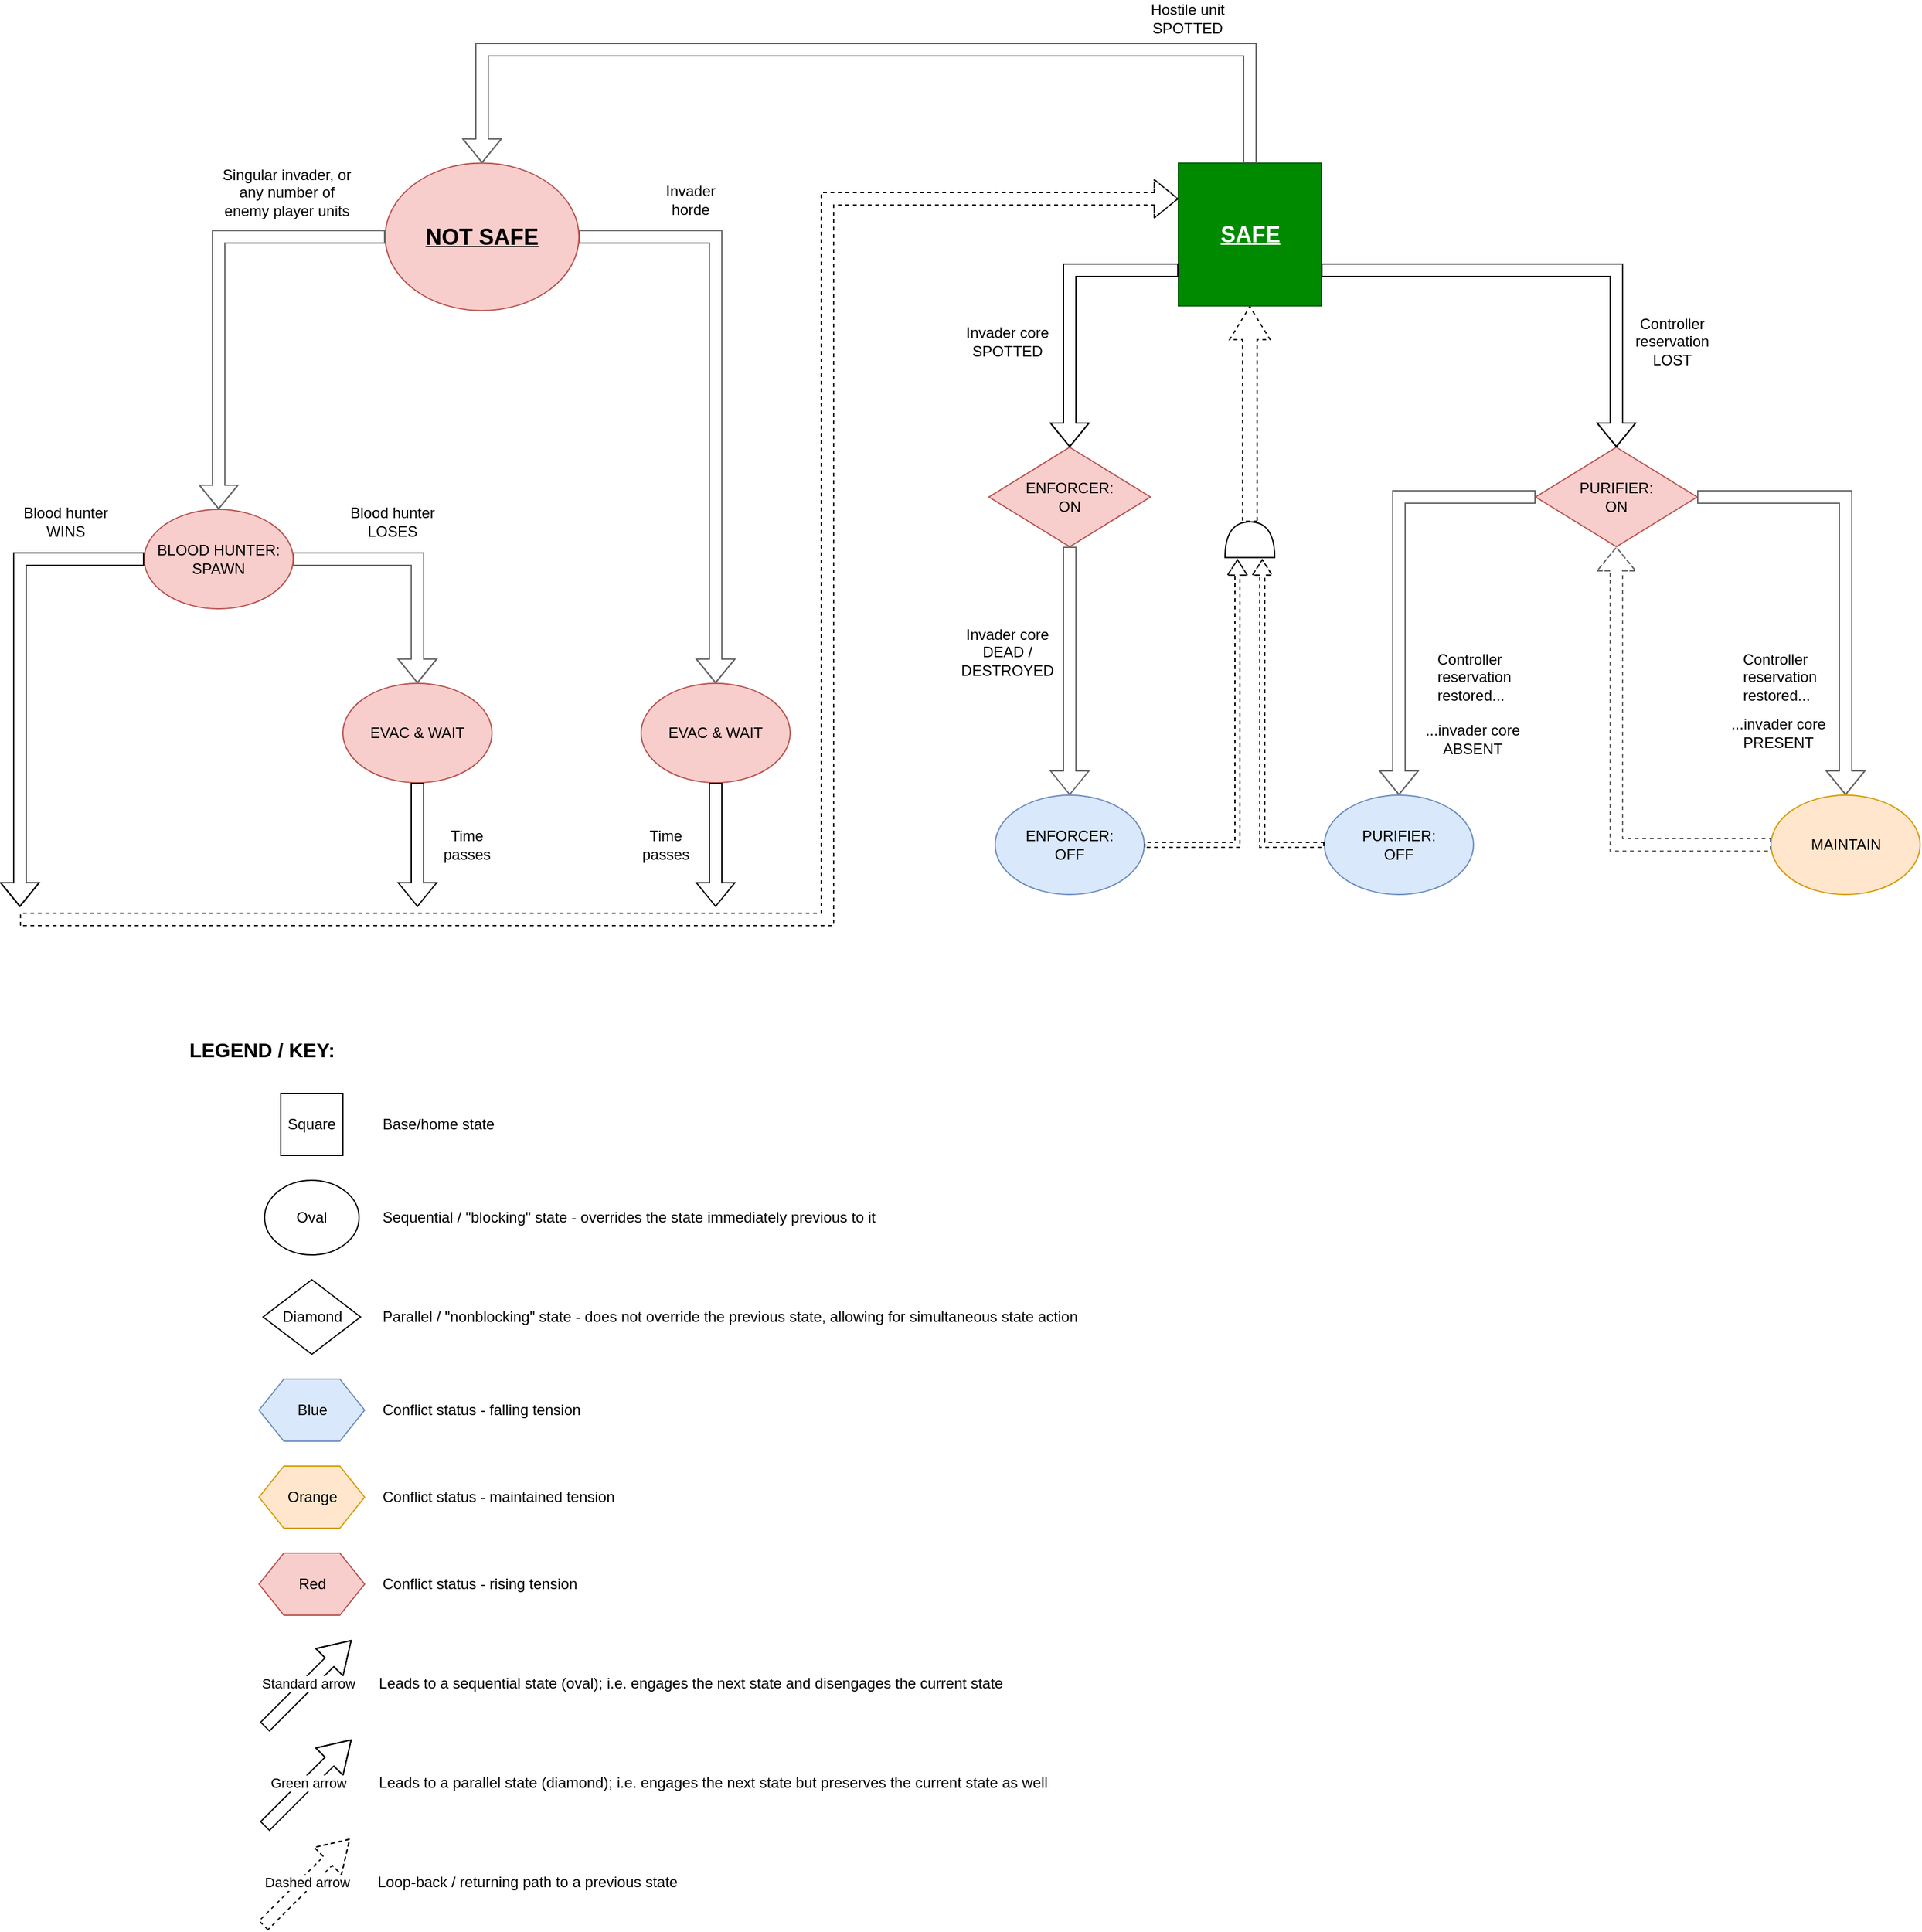 <mxfile version="28.2.3">
  <diagram name="Page-1" id="FwBgSrhRu96pAc1x1ZGq">
    <mxGraphModel dx="2253" dy="1920" grid="1" gridSize="10" guides="1" tooltips="1" connect="1" arrows="1" fold="1" page="1" pageScale="1" pageWidth="827" pageHeight="1169" math="0" shadow="0">
      <root>
        <mxCell id="0" />
        <mxCell id="1" parent="0" />
        <mxCell id="8R1MNqFMClpMSKCYWgeK-2" value="&lt;font style=&quot;font-size: 18px;&quot;&gt;SAFE&lt;/font&gt;" style="whiteSpace=wrap;html=1;aspect=fixed;fontSize=14;fillColor=#008a00;fontColor=#ffffff;strokeColor=#005700;fontStyle=5" parent="1" vertex="1">
          <mxGeometry x="482.5" y="91.25" width="115" height="115" as="geometry" />
        </mxCell>
        <mxCell id="8R1MNqFMClpMSKCYWgeK-5" value="ENFORCER:&lt;div&gt;ON&lt;/div&gt;" style="rhombus;whiteSpace=wrap;html=1;fontSize=12;fillColor=#f8cecc;strokeColor=#b85450;" parent="1" vertex="1">
          <mxGeometry x="330" y="320" width="130" height="80" as="geometry" />
        </mxCell>
        <mxCell id="8R1MNqFMClpMSKCYWgeK-6" value="PURIFIER:&lt;div&gt;ON&lt;/div&gt;" style="rhombus;whiteSpace=wrap;html=1;fontSize=12;fillColor=#f8cecc;strokeColor=#b85450;" parent="1" vertex="1">
          <mxGeometry x="770" y="320" width="130" height="80" as="geometry" />
        </mxCell>
        <mxCell id="8R1MNqFMClpMSKCYWgeK-7" value="" style="shape=flexArrow;endArrow=classic;html=1;rounded=0;fillColor=none;strokeColor=light-dark(#000000,#00FF00);exitX=0;exitY=0.75;exitDx=0;exitDy=0;edgeStyle=orthogonalEdgeStyle;fillStyle=hatch;" parent="1" source="8R1MNqFMClpMSKCYWgeK-2" target="8R1MNqFMClpMSKCYWgeK-5" edge="1">
          <mxGeometry width="50" height="50" relative="1" as="geometry">
            <mxPoint x="500" y="220" as="sourcePoint" />
            <mxPoint x="440" y="310" as="targetPoint" />
          </mxGeometry>
        </mxCell>
        <mxCell id="8R1MNqFMClpMSKCYWgeK-8" value="" style="endArrow=classic;html=1;rounded=0;fillColor=none;strokeColor=light-dark(#000000,#00FF00);shape=flexArrow;shadow=0;exitX=1;exitY=0.75;exitDx=0;exitDy=0;edgeStyle=orthogonalEdgeStyle;fillStyle=hatch;strokeWidth=1;gradientColor=none;" parent="1" source="8R1MNqFMClpMSKCYWgeK-2" target="8R1MNqFMClpMSKCYWgeK-6" edge="1">
          <mxGeometry width="50" height="50" relative="1" as="geometry">
            <mxPoint x="580" y="220" as="sourcePoint" />
            <mxPoint x="640" y="310" as="targetPoint" />
          </mxGeometry>
        </mxCell>
        <mxCell id="8R1MNqFMClpMSKCYWgeK-9" value="Invader core SPOTTED" style="text;html=1;align=center;verticalAlign=middle;whiteSpace=wrap;rounded=0;" parent="1" vertex="1">
          <mxGeometry x="300" y="220" width="90" height="30" as="geometry" />
        </mxCell>
        <mxCell id="8R1MNqFMClpMSKCYWgeK-10" value="Controller reservation LOST" style="text;html=1;align=center;verticalAlign=middle;whiteSpace=wrap;rounded=0;" parent="1" vertex="1">
          <mxGeometry x="835" y="220" width="90" height="30" as="geometry" />
        </mxCell>
        <mxCell id="8R1MNqFMClpMSKCYWgeK-11" value="" style="shape=flexArrow;endArrow=classic;html=1;rounded=0;fillColor=none;strokeColor=#666666;entryX=0.5;entryY=0;entryDx=0;entryDy=0;" parent="1" source="8R1MNqFMClpMSKCYWgeK-5" target="8R1MNqFMClpMSKCYWgeK-15" edge="1">
          <mxGeometry width="50" height="50" relative="1" as="geometry">
            <mxPoint x="394.5" y="410" as="sourcePoint" />
            <mxPoint x="395" y="510" as="targetPoint" />
          </mxGeometry>
        </mxCell>
        <mxCell id="8R1MNqFMClpMSKCYWgeK-12" value="" style="shape=flexArrow;endArrow=classic;html=1;rounded=0;fillColor=none;strokeColor=#666666;entryX=0.5;entryY=0;entryDx=0;entryDy=0;exitX=1;exitY=0.5;exitDx=0;exitDy=0;edgeStyle=orthogonalEdgeStyle;" parent="1" source="8R1MNqFMClpMSKCYWgeK-6" target="8R1MNqFMClpMSKCYWgeK-18" edge="1">
          <mxGeometry width="50" height="50" relative="1" as="geometry">
            <mxPoint x="895" y="360" as="sourcePoint" />
            <mxPoint x="885" y="470" as="targetPoint" />
          </mxGeometry>
        </mxCell>
        <mxCell id="8R1MNqFMClpMSKCYWgeK-13" value="Invader core DEAD / DESTROYED" style="text;html=1;align=center;verticalAlign=middle;whiteSpace=wrap;rounded=0;" parent="1" vertex="1">
          <mxGeometry x="315" y="470" width="60" height="30" as="geometry" />
        </mxCell>
        <mxCell id="8R1MNqFMClpMSKCYWgeK-15" value="ENFORCER:&lt;div&gt;OFF&lt;/div&gt;" style="ellipse;whiteSpace=wrap;html=1;fillColor=#dae8fc;strokeColor=#6c8ebf;" parent="1" vertex="1">
          <mxGeometry x="335" y="600" width="120" height="80" as="geometry" />
        </mxCell>
        <mxCell id="8R1MNqFMClpMSKCYWgeK-16" value="" style="shape=or;whiteSpace=wrap;html=1;rotation=-90;" parent="1" vertex="1">
          <mxGeometry x="525.63" y="374.38" width="28.75" height="40" as="geometry" />
        </mxCell>
        <mxCell id="8R1MNqFMClpMSKCYWgeK-17" value="" style="shape=flexArrow;endArrow=classic;html=1;rounded=0;width=11.667;endSize=8.558;entryX=0.5;entryY=1;entryDx=0;entryDy=0;exitX=1;exitY=0.5;exitDx=0;exitDy=0;exitPerimeter=0;fillColor=none;gradientColor=none;fillStyle=hatch;dashed=1;" parent="1" source="8R1MNqFMClpMSKCYWgeK-16" target="8R1MNqFMClpMSKCYWgeK-2" edge="1">
          <mxGeometry width="50" height="50" relative="1" as="geometry">
            <mxPoint x="540" y="260" as="sourcePoint" />
            <mxPoint x="540" y="210" as="targetPoint" />
            <Array as="points" />
          </mxGeometry>
        </mxCell>
        <mxCell id="8R1MNqFMClpMSKCYWgeK-18" value="MAINTAIN" style="ellipse;whiteSpace=wrap;html=1;fillColor=#ffe6cc;strokeColor=#d79b00;" parent="1" vertex="1">
          <mxGeometry x="959.5" y="600" width="120" height="80" as="geometry" />
        </mxCell>
        <mxCell id="8R1MNqFMClpMSKCYWgeK-19" value="" style="shape=flexArrow;endArrow=classic;html=1;rounded=0;fillColor=none;strokeColor=#666666;entryX=0.5;entryY=0;entryDx=0;entryDy=0;exitX=0;exitY=0.5;exitDx=0;exitDy=0;edgeStyle=orthogonalEdgeStyle;" parent="1" source="8R1MNqFMClpMSKCYWgeK-6" target="8R1MNqFMClpMSKCYWgeK-20" edge="1">
          <mxGeometry width="50" height="50" relative="1" as="geometry">
            <mxPoint x="730" y="380" as="sourcePoint" />
            <mxPoint x="730" y="470" as="targetPoint" />
          </mxGeometry>
        </mxCell>
        <mxCell id="8R1MNqFMClpMSKCYWgeK-20" value="PURIFIER:&lt;div&gt;OFF&lt;/div&gt;" style="ellipse;whiteSpace=wrap;html=1;fillColor=#dae8fc;strokeColor=#6c8ebf;" parent="1" vertex="1">
          <mxGeometry x="600" y="600" width="120" height="80" as="geometry" />
        </mxCell>
        <mxCell id="8R1MNqFMClpMSKCYWgeK-21" value="Controller reservation restored..." style="text;html=1;align=left;verticalAlign=middle;whiteSpace=wrap;rounded=0;" parent="1" vertex="1">
          <mxGeometry x="688.75" y="490" width="60" height="30" as="geometry" />
        </mxCell>
        <mxCell id="8R1MNqFMClpMSKCYWgeK-23" value="...invader core ABSENT" style="text;html=1;align=center;verticalAlign=middle;whiteSpace=wrap;rounded=0;" parent="1" vertex="1">
          <mxGeometry x="677.5" y="540" width="82.5" height="30" as="geometry" />
        </mxCell>
        <mxCell id="8R1MNqFMClpMSKCYWgeK-24" value="...invader core PRESENT" style="text;html=1;align=center;verticalAlign=middle;whiteSpace=wrap;rounded=0;" parent="1" vertex="1">
          <mxGeometry x="923.5" y="535" width="83" height="30" as="geometry" />
        </mxCell>
        <mxCell id="8R1MNqFMClpMSKCYWgeK-27" value="" style="endArrow=classic;html=1;rounded=0;shape=flexArrow;exitX=1;exitY=0.5;exitDx=0;exitDy=0;endWidth=10.833;endSize=3.8;width=4;fillColor=none;gradientColor=default;dashed=1;" parent="1" source="8R1MNqFMClpMSKCYWgeK-15" edge="1">
          <mxGeometry width="50" height="50" relative="1" as="geometry">
            <mxPoint x="477.5" y="437.5" as="sourcePoint" />
            <mxPoint x="530" y="410" as="targetPoint" />
            <Array as="points">
              <mxPoint x="530" y="640" />
            </Array>
          </mxGeometry>
        </mxCell>
        <mxCell id="8R1MNqFMClpMSKCYWgeK-28" value="" style="endArrow=classic;html=1;rounded=0;shape=flexArrow;exitX=0;exitY=0.5;exitDx=0;exitDy=0;endWidth=10.833;endSize=3.8;width=4;fillColor=none;gradientColor=default;dashed=1;" parent="1" source="8R1MNqFMClpMSKCYWgeK-20" edge="1">
          <mxGeometry width="50" height="50" relative="1" as="geometry">
            <mxPoint x="480" y="557.5" as="sourcePoint" />
            <mxPoint x="550" y="410" as="targetPoint" />
            <Array as="points">
              <mxPoint x="550" y="640" />
            </Array>
          </mxGeometry>
        </mxCell>
        <mxCell id="8R1MNqFMClpMSKCYWgeK-31" value="Controller reservation restored..." style="text;html=1;align=left;verticalAlign=middle;whiteSpace=wrap;rounded=0;" parent="1" vertex="1">
          <mxGeometry x="935" y="490" width="60" height="30" as="geometry" />
        </mxCell>
        <mxCell id="8R1MNqFMClpMSKCYWgeK-34" value="" style="shape=flexArrow;endArrow=classic;html=1;rounded=0;fillColor=none;strokeColor=light-dark(#666666, #ffffff);entryX=0.5;entryY=1;entryDx=0;entryDy=0;exitX=0;exitY=0.5;exitDx=0;exitDy=0;edgeStyle=orthogonalEdgeStyle;fillStyle=cross-hatch;gradientColor=default;dashed=1;" parent="1" source="8R1MNqFMClpMSKCYWgeK-18" target="8R1MNqFMClpMSKCYWgeK-6" edge="1">
          <mxGeometry width="50" height="50" relative="1" as="geometry">
            <mxPoint x="825" y="460" as="sourcePoint" />
            <mxPoint x="830" y="400" as="targetPoint" />
          </mxGeometry>
        </mxCell>
        <mxCell id="8R1MNqFMClpMSKCYWgeK-36" value="&lt;b&gt;&lt;u&gt;&lt;font style=&quot;font-size: 18px;&quot;&gt;NOT SAFE&lt;/font&gt;&lt;/u&gt;&lt;/b&gt;" style="ellipse;whiteSpace=wrap;html=1;fillColor=#f8cecc;strokeColor=#b85450;" parent="1" vertex="1">
          <mxGeometry x="-156" y="91.25" width="156" height="118.75" as="geometry" />
        </mxCell>
        <mxCell id="8R1MNqFMClpMSKCYWgeK-39" value="Hostile unit SPOTTED" style="text;html=1;align=center;verticalAlign=middle;whiteSpace=wrap;rounded=0;" parent="1" vertex="1">
          <mxGeometry x="455" y="-40" width="70" height="30" as="geometry" />
        </mxCell>
        <mxCell id="8R1MNqFMClpMSKCYWgeK-41" value="" style="shape=flexArrow;endArrow=classic;html=1;rounded=0;fillColor=none;strokeColor=#666666;exitX=0.5;exitY=0;exitDx=0;exitDy=0;entryX=0.5;entryY=0;entryDx=0;entryDy=0;edgeStyle=orthogonalEdgeStyle;" parent="1" source="8R1MNqFMClpMSKCYWgeK-2" target="8R1MNqFMClpMSKCYWgeK-36" edge="1">
          <mxGeometry width="50" height="50" relative="1" as="geometry">
            <mxPoint x="180" y="80" as="sourcePoint" />
            <mxPoint x="-100" as="targetPoint" />
            <Array as="points">
              <mxPoint x="540" />
              <mxPoint x="-78" />
            </Array>
          </mxGeometry>
        </mxCell>
        <mxCell id="8R1MNqFMClpMSKCYWgeK-43" value="EVAC &amp;amp; WAIT" style="ellipse;whiteSpace=wrap;html=1;fillColor=#f8cecc;strokeColor=#b85450;" parent="1" vertex="1">
          <mxGeometry x="50" y="510" width="120" height="80" as="geometry" />
        </mxCell>
        <mxCell id="8R1MNqFMClpMSKCYWgeK-44" value="BLOOD HUNTER:&lt;div&gt;SPAWN&lt;/div&gt;" style="ellipse;whiteSpace=wrap;html=1;fillColor=#f8cecc;strokeColor=#b85450;" parent="1" vertex="1">
          <mxGeometry x="-350" y="370" width="120" height="80" as="geometry" />
        </mxCell>
        <mxCell id="8R1MNqFMClpMSKCYWgeK-45" value="" style="shape=flexArrow;endArrow=classic;html=1;rounded=0;entryX=0;entryY=0.25;entryDx=0;entryDy=0;dashed=1;" parent="1" target="8R1MNqFMClpMSKCYWgeK-2" edge="1">
          <mxGeometry width="50" height="50" relative="1" as="geometry">
            <mxPoint x="-450" y="700" as="sourcePoint" />
            <mxPoint x="240" y="110" as="targetPoint" />
            <Array as="points">
              <mxPoint x="-110" y="700" />
              <mxPoint x="200" y="700" />
              <mxPoint x="200" y="670" />
              <mxPoint x="200" y="120" />
            </Array>
          </mxGeometry>
        </mxCell>
        <mxCell id="8R1MNqFMClpMSKCYWgeK-46" value="" style="shape=flexArrow;endArrow=classic;html=1;rounded=0;fillColor=none;strokeColor=#666666;exitX=1;exitY=0.5;exitDx=0;exitDy=0;entryX=0.5;entryY=0;entryDx=0;entryDy=0;edgeStyle=orthogonalEdgeStyle;" parent="1" source="8R1MNqFMClpMSKCYWgeK-36" target="8R1MNqFMClpMSKCYWgeK-43" edge="1">
          <mxGeometry width="50" height="50" relative="1" as="geometry">
            <mxPoint x="100" y="150" as="sourcePoint" />
            <mxPoint x="100" y="260" as="targetPoint" />
          </mxGeometry>
        </mxCell>
        <mxCell id="8R1MNqFMClpMSKCYWgeK-47" value="" style="shape=flexArrow;endArrow=classic;html=1;rounded=0;fillColor=none;strokeColor=#666666;exitX=0;exitY=0.5;exitDx=0;exitDy=0;entryX=0.5;entryY=0;entryDx=0;entryDy=0;edgeStyle=orthogonalEdgeStyle;" parent="1" source="8R1MNqFMClpMSKCYWgeK-36" target="8R1MNqFMClpMSKCYWgeK-44" edge="1">
          <mxGeometry width="50" height="50" relative="1" as="geometry">
            <mxPoint x="-140" y="230" as="sourcePoint" />
            <mxPoint x="-106" y="449" as="targetPoint" />
          </mxGeometry>
        </mxCell>
        <mxCell id="8R1MNqFMClpMSKCYWgeK-48" value="Singular invader, or&lt;div&gt;any number of enemy player units&lt;/div&gt;" style="text;html=1;align=center;verticalAlign=middle;whiteSpace=wrap;rounded=0;" parent="1" vertex="1">
          <mxGeometry x="-290" y="100" width="110" height="30" as="geometry" />
        </mxCell>
        <mxCell id="8R1MNqFMClpMSKCYWgeK-49" value="Invader horde" style="text;html=1;align=center;verticalAlign=middle;whiteSpace=wrap;rounded=0;" parent="1" vertex="1">
          <mxGeometry x="60" y="100" width="60" height="42.5" as="geometry" />
        </mxCell>
        <mxCell id="8R1MNqFMClpMSKCYWgeK-50" value="" style="shape=flexArrow;endArrow=classic;html=1;rounded=0;fillColor=none;strokeColor=#666666;exitX=1;exitY=0.5;exitDx=0;exitDy=0;edgeStyle=orthogonalEdgeStyle;entryX=0.5;entryY=0;entryDx=0;entryDy=0;" parent="1" source="8R1MNqFMClpMSKCYWgeK-44" target="8R1MNqFMClpMSKCYWgeK-51" edge="1">
          <mxGeometry width="50" height="50" relative="1" as="geometry">
            <mxPoint x="-210" y="410" as="sourcePoint" />
            <mxPoint x="-170" y="520" as="targetPoint" />
          </mxGeometry>
        </mxCell>
        <mxCell id="8R1MNqFMClpMSKCYWgeK-51" value="EVAC &amp;amp; WAIT" style="ellipse;whiteSpace=wrap;html=1;fillColor=#f8cecc;strokeColor=#b85450;" parent="1" vertex="1">
          <mxGeometry x="-190" y="510" width="120" height="80" as="geometry" />
        </mxCell>
        <mxCell id="8R1MNqFMClpMSKCYWgeK-54" value="Blood hunter LOSES" style="text;html=1;align=center;verticalAlign=middle;whiteSpace=wrap;rounded=0;" parent="1" vertex="1">
          <mxGeometry x="-190" y="365" width="80" height="30" as="geometry" />
        </mxCell>
        <mxCell id="8R1MNqFMClpMSKCYWgeK-56" value="Blood hunter WINS" style="text;html=1;align=center;verticalAlign=middle;whiteSpace=wrap;rounded=0;" parent="1" vertex="1">
          <mxGeometry x="-453" y="365" width="80" height="30" as="geometry" />
        </mxCell>
        <mxCell id="8R1MNqFMClpMSKCYWgeK-57" value="" style="shape=flexArrow;endArrow=classic;html=1;rounded=0;exitX=0.5;exitY=1;exitDx=0;exitDy=0;strokeColor=light-dark(#000000,#959595);" parent="1" source="8R1MNqFMClpMSKCYWgeK-43" edge="1">
          <mxGeometry width="50" height="50" relative="1" as="geometry">
            <mxPoint x="10" y="680" as="sourcePoint" />
            <mxPoint x="110" y="690" as="targetPoint" />
          </mxGeometry>
        </mxCell>
        <mxCell id="8R1MNqFMClpMSKCYWgeK-58" value="" style="shape=flexArrow;endArrow=classic;html=1;rounded=0;exitX=0.5;exitY=1;exitDx=0;exitDy=0;strokeColor=light-dark(#000000,#959595);" parent="1" source="8R1MNqFMClpMSKCYWgeK-51" edge="1">
          <mxGeometry width="50" height="50" relative="1" as="geometry">
            <mxPoint x="-130.5" y="600" as="sourcePoint" />
            <mxPoint x="-130" y="690" as="targetPoint" />
          </mxGeometry>
        </mxCell>
        <mxCell id="8R1MNqFMClpMSKCYWgeK-59" value="" style="shape=flexArrow;endArrow=classic;html=1;rounded=0;exitX=0;exitY=0.5;exitDx=0;exitDy=0;edgeStyle=orthogonalEdgeStyle;strokeColor=light-dark(#000000,#959595);" parent="1" source="8R1MNqFMClpMSKCYWgeK-44" edge="1">
          <mxGeometry width="50" height="50" relative="1" as="geometry">
            <mxPoint x="-420" y="440" as="sourcePoint" />
            <mxPoint x="-450" y="690" as="targetPoint" />
            <Array as="points">
              <mxPoint x="-450" y="410" />
            </Array>
          </mxGeometry>
        </mxCell>
        <mxCell id="8R1MNqFMClpMSKCYWgeK-60" value="Square" style="whiteSpace=wrap;html=1;aspect=fixed;" parent="1" vertex="1">
          <mxGeometry x="-240" y="840" width="50" height="50" as="geometry" />
        </mxCell>
        <mxCell id="8R1MNqFMClpMSKCYWgeK-61" value="Oval" style="ellipse;whiteSpace=wrap;html=1;" parent="1" vertex="1">
          <mxGeometry x="-253" y="910" width="76" height="60" as="geometry" />
        </mxCell>
        <mxCell id="8R1MNqFMClpMSKCYWgeK-62" value="Diamond" style="rhombus;whiteSpace=wrap;html=1;" parent="1" vertex="1">
          <mxGeometry x="-254.25" y="990" width="78.5" height="60" as="geometry" />
        </mxCell>
        <mxCell id="8R1MNqFMClpMSKCYWgeK-63" value="&lt;font style=&quot;font-size: 16px;&quot;&gt;&lt;b&gt;LEGEND / KEY:&lt;/b&gt;&lt;/font&gt;" style="text;html=1;align=center;verticalAlign=middle;whiteSpace=wrap;rounded=0;" parent="1" vertex="1">
          <mxGeometry x="-320" y="790" width="130" height="30" as="geometry" />
        </mxCell>
        <mxCell id="8R1MNqFMClpMSKCYWgeK-64" value="Base/home state" style="text;html=1;align=left;verticalAlign=middle;whiteSpace=wrap;rounded=0;" parent="1" vertex="1">
          <mxGeometry x="-160" y="850" width="120" height="30" as="geometry" />
        </mxCell>
        <mxCell id="8R1MNqFMClpMSKCYWgeK-65" value="Sequential / &quot;blocking&quot; state - overrides the state immediately previous to it" style="text;html=1;align=left;verticalAlign=middle;whiteSpace=wrap;rounded=0;" parent="1" vertex="1">
          <mxGeometry x="-160" y="925" width="420" height="30" as="geometry" />
        </mxCell>
        <mxCell id="8R1MNqFMClpMSKCYWgeK-66" value="Parallel / &quot;nonblocking&quot; state - does not override the previous state, allowing for simultaneous state action" style="text;html=1;align=left;verticalAlign=middle;whiteSpace=wrap;rounded=0;" parent="1" vertex="1">
          <mxGeometry x="-160" y="1005" width="580" height="30" as="geometry" />
        </mxCell>
        <mxCell id="8R1MNqFMClpMSKCYWgeK-67" value="Blue" style="shape=hexagon;perimeter=hexagonPerimeter2;whiteSpace=wrap;html=1;fixedSize=1;fillColor=#dae8fc;strokeColor=#6c8ebf;" parent="1" vertex="1">
          <mxGeometry x="-257.5" y="1070" width="85" height="50" as="geometry" />
        </mxCell>
        <mxCell id="8R1MNqFMClpMSKCYWgeK-68" value="Orange" style="shape=hexagon;perimeter=hexagonPerimeter2;whiteSpace=wrap;html=1;fixedSize=1;fillColor=#ffe6cc;strokeColor=#d79b00;" parent="1" vertex="1">
          <mxGeometry x="-257.5" y="1140" width="85" height="50" as="geometry" />
        </mxCell>
        <mxCell id="8R1MNqFMClpMSKCYWgeK-69" value="Red" style="shape=hexagon;perimeter=hexagonPerimeter2;whiteSpace=wrap;html=1;fixedSize=1;fillColor=#f8cecc;strokeColor=#b85450;" parent="1" vertex="1">
          <mxGeometry x="-257.5" y="1210" width="85" height="50" as="geometry" />
        </mxCell>
        <mxCell id="S16NLCz2U21hA4hhGz7_-1" value="Conflict status - falling tension" style="text;html=1;align=left;verticalAlign=middle;whiteSpace=wrap;rounded=0;" vertex="1" parent="1">
          <mxGeometry x="-160" y="1080" width="176" height="30" as="geometry" />
        </mxCell>
        <mxCell id="S16NLCz2U21hA4hhGz7_-3" value="Conflict status - rising tension" style="text;html=1;align=left;verticalAlign=middle;whiteSpace=wrap;rounded=0;" vertex="1" parent="1">
          <mxGeometry x="-160" y="1220" width="190" height="30" as="geometry" />
        </mxCell>
        <mxCell id="S16NLCz2U21hA4hhGz7_-4" value="Conflict status - maintained tension" style="text;html=1;align=left;verticalAlign=middle;whiteSpace=wrap;rounded=0;" vertex="1" parent="1">
          <mxGeometry x="-160" y="1150" width="190" height="30" as="geometry" />
        </mxCell>
        <mxCell id="S16NLCz2U21hA4hhGz7_-8" value="Dashed arrow" style="shape=flexArrow;endArrow=classic;html=1;rounded=0;startSize=10;startArrow=none;startFill=0;strokeWidth=1;endSize=7.92;sourcePerimeterSpacing=0;endWidth=20;dashed=1;" edge="1" parent="1">
          <mxGeometry width="50" height="50" relative="1" as="geometry">
            <mxPoint x="-254.25" y="1510" as="sourcePoint" />
            <mxPoint x="-184.25" y="1440" as="targetPoint" />
            <Array as="points">
              <mxPoint x="-214.25" y="1470" />
            </Array>
          </mxGeometry>
        </mxCell>
        <mxCell id="S16NLCz2U21hA4hhGz7_-9" value="Loop-back / returning path to a previous state" style="text;html=1;align=left;verticalAlign=middle;whiteSpace=wrap;rounded=0;" vertex="1" parent="1">
          <mxGeometry x="-164.25" y="1460" width="250" height="30" as="geometry" />
        </mxCell>
        <mxCell id="S16NLCz2U21hA4hhGz7_-10" value="Time passes" style="text;html=1;align=center;verticalAlign=middle;whiteSpace=wrap;rounded=0;" vertex="1" parent="1">
          <mxGeometry x="-120" y="625" width="60" height="30" as="geometry" />
        </mxCell>
        <mxCell id="S16NLCz2U21hA4hhGz7_-11" value="Time passes" style="text;html=1;align=center;verticalAlign=middle;whiteSpace=wrap;rounded=0;" vertex="1" parent="1">
          <mxGeometry x="40" y="625" width="60" height="30" as="geometry" />
        </mxCell>
        <mxCell id="S16NLCz2U21hA4hhGz7_-12" value="Standard arrow" style="shape=flexArrow;endArrow=classic;html=1;rounded=0;startSize=10;startArrow=none;startFill=0;strokeWidth=1;endSize=7.92;sourcePerimeterSpacing=0;endWidth=20;strokeColor=light-dark(#000000,#959595);" edge="1" parent="1">
          <mxGeometry width="50" height="50" relative="1" as="geometry">
            <mxPoint x="-253" y="1350" as="sourcePoint" />
            <mxPoint x="-183" y="1280" as="targetPoint" />
            <Array as="points">
              <mxPoint x="-213" y="1310" />
            </Array>
          </mxGeometry>
        </mxCell>
        <mxCell id="S16NLCz2U21hA4hhGz7_-13" value="Leads to a sequential state (oval); i.e. engages the next state and disengages the current state&amp;nbsp;&amp;nbsp;" style="text;html=1;align=left;verticalAlign=middle;whiteSpace=wrap;rounded=0;" vertex="1" parent="1">
          <mxGeometry x="-163" y="1300" width="543" height="30" as="geometry" />
        </mxCell>
        <mxCell id="S16NLCz2U21hA4hhGz7_-14" value="Green arrow" style="shape=flexArrow;endArrow=classic;html=1;rounded=0;startSize=10;startArrow=none;startFill=0;strokeWidth=1;endSize=7.92;sourcePerimeterSpacing=0;endWidth=20;strokeColor=light-dark(#000000,#00FF00);" edge="1" parent="1">
          <mxGeometry width="50" height="50" relative="1" as="geometry">
            <mxPoint x="-253" y="1430" as="sourcePoint" />
            <mxPoint x="-183" y="1360" as="targetPoint" />
            <Array as="points">
              <mxPoint x="-213" y="1390" />
            </Array>
          </mxGeometry>
        </mxCell>
        <mxCell id="S16NLCz2U21hA4hhGz7_-15" value="Leads to a parallel state (diamond); i.e. engages the next state but preserves the current state as well" style="text;html=1;align=left;verticalAlign=middle;whiteSpace=wrap;rounded=0;" vertex="1" parent="1">
          <mxGeometry x="-163" y="1380" width="543" height="30" as="geometry" />
        </mxCell>
      </root>
    </mxGraphModel>
  </diagram>
</mxfile>
